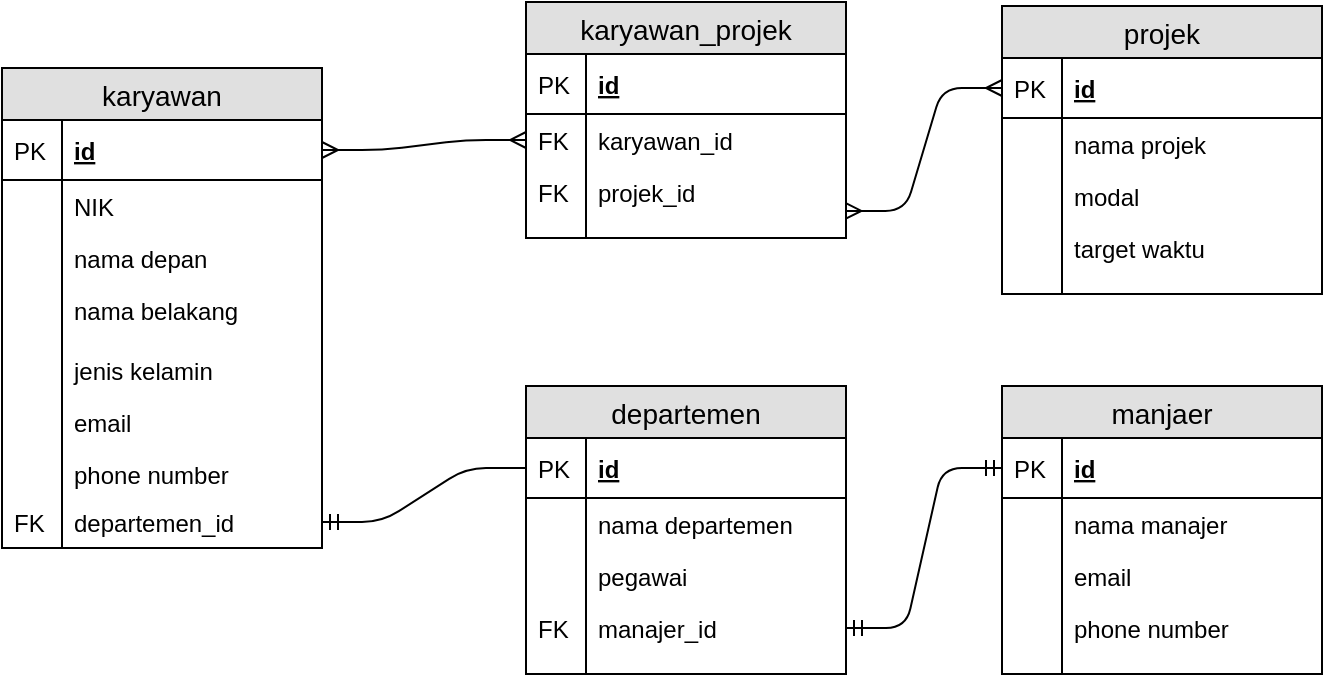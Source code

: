 <mxfile version="11.2.8" type="device" pages="1"><diagram id="Lec8CO3SvRisHmEH5rAs" name="Page-1"><mxGraphModel dx="1052" dy="604" grid="1" gridSize="10" guides="1" tooltips="1" connect="1" arrows="1" fold="1" page="1" pageScale="1" pageWidth="850" pageHeight="1100" math="0" shadow="0"><root><mxCell id="0"/><mxCell id="1" parent="0"/><mxCell id="PDpFyTaLLJsbM1c8n1ha-1" value="karyawan" style="swimlane;fontStyle=0;childLayout=stackLayout;horizontal=1;startSize=26;fillColor=#e0e0e0;horizontalStack=0;resizeParent=1;resizeParentMax=0;resizeLast=0;collapsible=1;marginBottom=0;swimlaneFillColor=#ffffff;align=center;fontSize=14;" vertex="1" parent="1"><mxGeometry x="90" y="128" width="160" height="240" as="geometry"><mxRectangle x="20" y="20" width="90" height="26" as="alternateBounds"/></mxGeometry></mxCell><mxCell id="PDpFyTaLLJsbM1c8n1ha-2" value="id" style="shape=partialRectangle;top=0;left=0;right=0;bottom=1;align=left;verticalAlign=middle;fillColor=none;spacingLeft=34;spacingRight=4;overflow=hidden;rotatable=0;points=[[0,0.5],[1,0.5]];portConstraint=eastwest;dropTarget=0;fontStyle=5;fontSize=12;" vertex="1" parent="PDpFyTaLLJsbM1c8n1ha-1"><mxGeometry y="26" width="160" height="30" as="geometry"/></mxCell><mxCell id="PDpFyTaLLJsbM1c8n1ha-3" value="PK" style="shape=partialRectangle;top=0;left=0;bottom=0;fillColor=none;align=left;verticalAlign=middle;spacingLeft=4;spacingRight=4;overflow=hidden;rotatable=0;points=[];portConstraint=eastwest;part=1;fontSize=12;" vertex="1" connectable="0" parent="PDpFyTaLLJsbM1c8n1ha-2"><mxGeometry width="30" height="30" as="geometry"/></mxCell><mxCell id="PDpFyTaLLJsbM1c8n1ha-4" value="NIK" style="shape=partialRectangle;top=0;left=0;right=0;bottom=0;align=left;verticalAlign=top;fillColor=none;spacingLeft=34;spacingRight=4;overflow=hidden;rotatable=0;points=[[0,0.5],[1,0.5]];portConstraint=eastwest;dropTarget=0;fontSize=12;" vertex="1" parent="PDpFyTaLLJsbM1c8n1ha-1"><mxGeometry y="56" width="160" height="26" as="geometry"/></mxCell><mxCell id="PDpFyTaLLJsbM1c8n1ha-5" value="" style="shape=partialRectangle;top=0;left=0;bottom=0;fillColor=none;align=left;verticalAlign=top;spacingLeft=4;spacingRight=4;overflow=hidden;rotatable=0;points=[];portConstraint=eastwest;part=1;fontSize=12;" vertex="1" connectable="0" parent="PDpFyTaLLJsbM1c8n1ha-4"><mxGeometry width="30" height="26" as="geometry"/></mxCell><mxCell id="PDpFyTaLLJsbM1c8n1ha-6" value="nama depan" style="shape=partialRectangle;top=0;left=0;right=0;bottom=0;align=left;verticalAlign=top;fillColor=none;spacingLeft=34;spacingRight=4;overflow=hidden;rotatable=0;points=[[0,0.5],[1,0.5]];portConstraint=eastwest;dropTarget=0;fontSize=12;" vertex="1" parent="PDpFyTaLLJsbM1c8n1ha-1"><mxGeometry y="82" width="160" height="26" as="geometry"/></mxCell><mxCell id="PDpFyTaLLJsbM1c8n1ha-7" value="" style="shape=partialRectangle;top=0;left=0;bottom=0;fillColor=none;align=left;verticalAlign=top;spacingLeft=4;spacingRight=4;overflow=hidden;rotatable=0;points=[];portConstraint=eastwest;part=1;fontSize=12;" vertex="1" connectable="0" parent="PDpFyTaLLJsbM1c8n1ha-6"><mxGeometry width="30" height="26" as="geometry"/></mxCell><mxCell id="PDpFyTaLLJsbM1c8n1ha-8" value="nama belakang" style="shape=partialRectangle;top=0;left=0;right=0;bottom=0;align=left;verticalAlign=top;fillColor=none;spacingLeft=34;spacingRight=4;overflow=hidden;rotatable=0;points=[[0,0.5],[1,0.5]];portConstraint=eastwest;dropTarget=0;fontSize=12;" vertex="1" parent="PDpFyTaLLJsbM1c8n1ha-1"><mxGeometry y="108" width="160" height="26" as="geometry"/></mxCell><mxCell id="PDpFyTaLLJsbM1c8n1ha-9" value="" style="shape=partialRectangle;top=0;left=0;bottom=0;fillColor=none;align=left;verticalAlign=top;spacingLeft=4;spacingRight=4;overflow=hidden;rotatable=0;points=[];portConstraint=eastwest;part=1;fontSize=12;" vertex="1" connectable="0" parent="PDpFyTaLLJsbM1c8n1ha-8"><mxGeometry width="30" height="26" as="geometry"/></mxCell><mxCell id="PDpFyTaLLJsbM1c8n1ha-10" value="" style="shape=partialRectangle;top=0;left=0;right=0;bottom=0;align=left;verticalAlign=top;fillColor=none;spacingLeft=34;spacingRight=4;overflow=hidden;rotatable=0;points=[[0,0.5],[1,0.5]];portConstraint=eastwest;dropTarget=0;fontSize=12;" vertex="1" parent="PDpFyTaLLJsbM1c8n1ha-1"><mxGeometry y="134" width="160" height="106" as="geometry"/></mxCell><mxCell id="PDpFyTaLLJsbM1c8n1ha-11" value="" style="shape=partialRectangle;top=0;left=0;bottom=0;fillColor=none;align=left;verticalAlign=top;spacingLeft=4;spacingRight=4;overflow=hidden;rotatable=0;points=[];portConstraint=eastwest;part=1;fontSize=12;" vertex="1" connectable="0" parent="PDpFyTaLLJsbM1c8n1ha-10"><mxGeometry width="30" height="106" as="geometry"/></mxCell><mxCell id="PDpFyTaLLJsbM1c8n1ha-22" value="jenis kelamin" style="shape=partialRectangle;top=0;left=0;right=0;bottom=0;align=left;verticalAlign=top;fillColor=none;spacingLeft=34;spacingRight=4;overflow=hidden;rotatable=0;points=[[0,0.5],[1,0.5]];portConstraint=eastwest;dropTarget=0;fontSize=12;" vertex="1" parent="1"><mxGeometry x="90" y="266" width="160" height="26" as="geometry"/></mxCell><mxCell id="PDpFyTaLLJsbM1c8n1ha-23" value="" style="shape=partialRectangle;top=0;left=0;bottom=0;fillColor=none;align=left;verticalAlign=top;spacingLeft=4;spacingRight=4;overflow=hidden;rotatable=0;points=[];portConstraint=eastwest;part=1;fontSize=12;" vertex="1" connectable="0" parent="PDpFyTaLLJsbM1c8n1ha-22"><mxGeometry width="30" height="26" as="geometry"/></mxCell><mxCell id="PDpFyTaLLJsbM1c8n1ha-24" value="email" style="shape=partialRectangle;top=0;left=0;right=0;bottom=0;align=left;verticalAlign=top;fillColor=none;spacingLeft=34;spacingRight=4;overflow=hidden;rotatable=0;points=[[0,0.5],[1,0.5]];portConstraint=eastwest;dropTarget=0;fontSize=12;" vertex="1" parent="1"><mxGeometry x="90" y="292" width="160" height="26" as="geometry"/></mxCell><mxCell id="PDpFyTaLLJsbM1c8n1ha-25" value="" style="shape=partialRectangle;top=0;left=0;bottom=0;fillColor=none;align=left;verticalAlign=top;spacingLeft=4;spacingRight=4;overflow=hidden;rotatable=0;points=[];portConstraint=eastwest;part=1;fontSize=12;" vertex="1" connectable="0" parent="PDpFyTaLLJsbM1c8n1ha-24"><mxGeometry width="30" height="26" as="geometry"/></mxCell><mxCell id="PDpFyTaLLJsbM1c8n1ha-26" value="phone number" style="shape=partialRectangle;top=0;left=0;right=0;bottom=0;align=left;verticalAlign=top;fillColor=none;spacingLeft=34;spacingRight=4;overflow=hidden;rotatable=0;points=[[0,0.5],[1,0.5]];portConstraint=eastwest;dropTarget=0;fontSize=12;" vertex="1" parent="1"><mxGeometry x="90" y="318" width="160" height="26" as="geometry"/></mxCell><mxCell id="PDpFyTaLLJsbM1c8n1ha-27" value="" style="shape=partialRectangle;top=0;left=0;bottom=0;fillColor=none;align=left;verticalAlign=top;spacingLeft=4;spacingRight=4;overflow=hidden;rotatable=0;points=[];portConstraint=eastwest;part=1;fontSize=12;" vertex="1" connectable="0" parent="PDpFyTaLLJsbM1c8n1ha-26"><mxGeometry width="30" height="26" as="geometry"/></mxCell><mxCell id="PDpFyTaLLJsbM1c8n1ha-36" value="departemen" style="swimlane;fontStyle=0;childLayout=stackLayout;horizontal=1;startSize=26;fillColor=#e0e0e0;horizontalStack=0;resizeParent=1;resizeParentMax=0;resizeLast=0;collapsible=1;marginBottom=0;swimlaneFillColor=#ffffff;align=center;fontSize=14;" vertex="1" parent="1"><mxGeometry x="352" y="287" width="160" height="144" as="geometry"/></mxCell><mxCell id="PDpFyTaLLJsbM1c8n1ha-37" value="id" style="shape=partialRectangle;top=0;left=0;right=0;bottom=1;align=left;verticalAlign=middle;fillColor=none;spacingLeft=34;spacingRight=4;overflow=hidden;rotatable=0;points=[[0,0.5],[1,0.5]];portConstraint=eastwest;dropTarget=0;fontStyle=5;fontSize=12;" vertex="1" parent="PDpFyTaLLJsbM1c8n1ha-36"><mxGeometry y="26" width="160" height="30" as="geometry"/></mxCell><mxCell id="PDpFyTaLLJsbM1c8n1ha-38" value="PK" style="shape=partialRectangle;top=0;left=0;bottom=0;fillColor=none;align=left;verticalAlign=middle;spacingLeft=4;spacingRight=4;overflow=hidden;rotatable=0;points=[];portConstraint=eastwest;part=1;fontSize=12;" vertex="1" connectable="0" parent="PDpFyTaLLJsbM1c8n1ha-37"><mxGeometry width="30" height="30" as="geometry"/></mxCell><mxCell id="PDpFyTaLLJsbM1c8n1ha-39" value="nama departemen" style="shape=partialRectangle;top=0;left=0;right=0;bottom=0;align=left;verticalAlign=top;fillColor=none;spacingLeft=34;spacingRight=4;overflow=hidden;rotatable=0;points=[[0,0.5],[1,0.5]];portConstraint=eastwest;dropTarget=0;fontSize=12;" vertex="1" parent="PDpFyTaLLJsbM1c8n1ha-36"><mxGeometry y="56" width="160" height="26" as="geometry"/></mxCell><mxCell id="PDpFyTaLLJsbM1c8n1ha-40" value="" style="shape=partialRectangle;top=0;left=0;bottom=0;fillColor=none;align=left;verticalAlign=top;spacingLeft=4;spacingRight=4;overflow=hidden;rotatable=0;points=[];portConstraint=eastwest;part=1;fontSize=12;" vertex="1" connectable="0" parent="PDpFyTaLLJsbM1c8n1ha-39"><mxGeometry width="30" height="26" as="geometry"/></mxCell><mxCell id="PDpFyTaLLJsbM1c8n1ha-41" value="pegawai" style="shape=partialRectangle;top=0;left=0;right=0;bottom=0;align=left;verticalAlign=top;fillColor=none;spacingLeft=34;spacingRight=4;overflow=hidden;rotatable=0;points=[[0,0.5],[1,0.5]];portConstraint=eastwest;dropTarget=0;fontSize=12;" vertex="1" parent="PDpFyTaLLJsbM1c8n1ha-36"><mxGeometry y="82" width="160" height="26" as="geometry"/></mxCell><mxCell id="PDpFyTaLLJsbM1c8n1ha-42" value="" style="shape=partialRectangle;top=0;left=0;bottom=0;fillColor=none;align=left;verticalAlign=top;spacingLeft=4;spacingRight=4;overflow=hidden;rotatable=0;points=[];portConstraint=eastwest;part=1;fontSize=12;" vertex="1" connectable="0" parent="PDpFyTaLLJsbM1c8n1ha-41"><mxGeometry width="30" height="26" as="geometry"/></mxCell><mxCell id="PDpFyTaLLJsbM1c8n1ha-43" value="manajer_id" style="shape=partialRectangle;top=0;left=0;right=0;bottom=0;align=left;verticalAlign=top;fillColor=none;spacingLeft=34;spacingRight=4;overflow=hidden;rotatable=0;points=[[0,0.5],[1,0.5]];portConstraint=eastwest;dropTarget=0;fontSize=12;" vertex="1" parent="PDpFyTaLLJsbM1c8n1ha-36"><mxGeometry y="108" width="160" height="26" as="geometry"/></mxCell><mxCell id="PDpFyTaLLJsbM1c8n1ha-44" value="FK" style="shape=partialRectangle;top=0;left=0;bottom=0;fillColor=none;align=left;verticalAlign=top;spacingLeft=4;spacingRight=4;overflow=hidden;rotatable=0;points=[];portConstraint=eastwest;part=1;fontSize=12;" vertex="1" connectable="0" parent="PDpFyTaLLJsbM1c8n1ha-43"><mxGeometry width="30" height="26" as="geometry"/></mxCell><mxCell id="PDpFyTaLLJsbM1c8n1ha-45" value="" style="shape=partialRectangle;top=0;left=0;right=0;bottom=0;align=left;verticalAlign=top;fillColor=none;spacingLeft=34;spacingRight=4;overflow=hidden;rotatable=0;points=[[0,0.5],[1,0.5]];portConstraint=eastwest;dropTarget=0;fontSize=12;" vertex="1" parent="PDpFyTaLLJsbM1c8n1ha-36"><mxGeometry y="134" width="160" height="10" as="geometry"/></mxCell><mxCell id="PDpFyTaLLJsbM1c8n1ha-46" value="" style="shape=partialRectangle;top=0;left=0;bottom=0;fillColor=none;align=left;verticalAlign=top;spacingLeft=4;spacingRight=4;overflow=hidden;rotatable=0;points=[];portConstraint=eastwest;part=1;fontSize=12;" vertex="1" connectable="0" parent="PDpFyTaLLJsbM1c8n1ha-45"><mxGeometry width="30" height="10" as="geometry"/></mxCell><mxCell id="PDpFyTaLLJsbM1c8n1ha-47" value="departemen_id" style="shape=partialRectangle;top=0;left=0;right=0;bottom=0;align=left;verticalAlign=top;fillColor=none;spacingLeft=34;spacingRight=4;overflow=hidden;rotatable=0;points=[[0,0.5],[1,0.5]];portConstraint=eastwest;dropTarget=0;fontSize=12;" vertex="1" parent="1"><mxGeometry x="90" y="342" width="160" height="26" as="geometry"/></mxCell><mxCell id="PDpFyTaLLJsbM1c8n1ha-48" value="FK" style="shape=partialRectangle;top=0;left=0;bottom=0;fillColor=none;align=left;verticalAlign=top;spacingLeft=4;spacingRight=4;overflow=hidden;rotatable=0;points=[];portConstraint=eastwest;part=1;fontSize=12;" vertex="1" connectable="0" parent="PDpFyTaLLJsbM1c8n1ha-47"><mxGeometry width="30" height="26" as="geometry"/></mxCell><mxCell id="PDpFyTaLLJsbM1c8n1ha-50" value="manjaer" style="swimlane;fontStyle=0;childLayout=stackLayout;horizontal=1;startSize=26;fillColor=#e0e0e0;horizontalStack=0;resizeParent=1;resizeParentMax=0;resizeLast=0;collapsible=1;marginBottom=0;swimlaneFillColor=#ffffff;align=center;fontSize=14;" vertex="1" parent="1"><mxGeometry x="590" y="287" width="160" height="144" as="geometry"/></mxCell><mxCell id="PDpFyTaLLJsbM1c8n1ha-51" value="id" style="shape=partialRectangle;top=0;left=0;right=0;bottom=1;align=left;verticalAlign=middle;fillColor=none;spacingLeft=34;spacingRight=4;overflow=hidden;rotatable=0;points=[[0,0.5],[1,0.5]];portConstraint=eastwest;dropTarget=0;fontStyle=5;fontSize=12;" vertex="1" parent="PDpFyTaLLJsbM1c8n1ha-50"><mxGeometry y="26" width="160" height="30" as="geometry"/></mxCell><mxCell id="PDpFyTaLLJsbM1c8n1ha-52" value="PK" style="shape=partialRectangle;top=0;left=0;bottom=0;fillColor=none;align=left;verticalAlign=middle;spacingLeft=4;spacingRight=4;overflow=hidden;rotatable=0;points=[];portConstraint=eastwest;part=1;fontSize=12;" vertex="1" connectable="0" parent="PDpFyTaLLJsbM1c8n1ha-51"><mxGeometry width="30" height="30" as="geometry"/></mxCell><mxCell id="PDpFyTaLLJsbM1c8n1ha-53" value="nama manajer" style="shape=partialRectangle;top=0;left=0;right=0;bottom=0;align=left;verticalAlign=top;fillColor=none;spacingLeft=34;spacingRight=4;overflow=hidden;rotatable=0;points=[[0,0.5],[1,0.5]];portConstraint=eastwest;dropTarget=0;fontSize=12;" vertex="1" parent="PDpFyTaLLJsbM1c8n1ha-50"><mxGeometry y="56" width="160" height="26" as="geometry"/></mxCell><mxCell id="PDpFyTaLLJsbM1c8n1ha-54" value="" style="shape=partialRectangle;top=0;left=0;bottom=0;fillColor=none;align=left;verticalAlign=top;spacingLeft=4;spacingRight=4;overflow=hidden;rotatable=0;points=[];portConstraint=eastwest;part=1;fontSize=12;" vertex="1" connectable="0" parent="PDpFyTaLLJsbM1c8n1ha-53"><mxGeometry width="30" height="26" as="geometry"/></mxCell><mxCell id="PDpFyTaLLJsbM1c8n1ha-55" value="email" style="shape=partialRectangle;top=0;left=0;right=0;bottom=0;align=left;verticalAlign=top;fillColor=none;spacingLeft=34;spacingRight=4;overflow=hidden;rotatable=0;points=[[0,0.5],[1,0.5]];portConstraint=eastwest;dropTarget=0;fontSize=12;" vertex="1" parent="PDpFyTaLLJsbM1c8n1ha-50"><mxGeometry y="82" width="160" height="26" as="geometry"/></mxCell><mxCell id="PDpFyTaLLJsbM1c8n1ha-56" value="" style="shape=partialRectangle;top=0;left=0;bottom=0;fillColor=none;align=left;verticalAlign=top;spacingLeft=4;spacingRight=4;overflow=hidden;rotatable=0;points=[];portConstraint=eastwest;part=1;fontSize=12;" vertex="1" connectable="0" parent="PDpFyTaLLJsbM1c8n1ha-55"><mxGeometry width="30" height="26" as="geometry"/></mxCell><mxCell id="PDpFyTaLLJsbM1c8n1ha-57" value="phone number" style="shape=partialRectangle;top=0;left=0;right=0;bottom=0;align=left;verticalAlign=top;fillColor=none;spacingLeft=34;spacingRight=4;overflow=hidden;rotatable=0;points=[[0,0.5],[1,0.5]];portConstraint=eastwest;dropTarget=0;fontSize=12;" vertex="1" parent="PDpFyTaLLJsbM1c8n1ha-50"><mxGeometry y="108" width="160" height="26" as="geometry"/></mxCell><mxCell id="PDpFyTaLLJsbM1c8n1ha-58" value="" style="shape=partialRectangle;top=0;left=0;bottom=0;fillColor=none;align=left;verticalAlign=top;spacingLeft=4;spacingRight=4;overflow=hidden;rotatable=0;points=[];portConstraint=eastwest;part=1;fontSize=12;" vertex="1" connectable="0" parent="PDpFyTaLLJsbM1c8n1ha-57"><mxGeometry width="30" height="26" as="geometry"/></mxCell><mxCell id="PDpFyTaLLJsbM1c8n1ha-59" value="" style="shape=partialRectangle;top=0;left=0;right=0;bottom=0;align=left;verticalAlign=top;fillColor=none;spacingLeft=34;spacingRight=4;overflow=hidden;rotatable=0;points=[[0,0.5],[1,0.5]];portConstraint=eastwest;dropTarget=0;fontSize=12;" vertex="1" parent="PDpFyTaLLJsbM1c8n1ha-50"><mxGeometry y="134" width="160" height="10" as="geometry"/></mxCell><mxCell id="PDpFyTaLLJsbM1c8n1ha-60" value="" style="shape=partialRectangle;top=0;left=0;bottom=0;fillColor=none;align=left;verticalAlign=top;spacingLeft=4;spacingRight=4;overflow=hidden;rotatable=0;points=[];portConstraint=eastwest;part=1;fontSize=12;" vertex="1" connectable="0" parent="PDpFyTaLLJsbM1c8n1ha-59"><mxGeometry width="30" height="10" as="geometry"/></mxCell><mxCell id="PDpFyTaLLJsbM1c8n1ha-61" value="projek" style="swimlane;fontStyle=0;childLayout=stackLayout;horizontal=1;startSize=26;fillColor=#e0e0e0;horizontalStack=0;resizeParent=1;resizeParentMax=0;resizeLast=0;collapsible=1;marginBottom=0;swimlaneFillColor=#ffffff;align=center;fontSize=14;" vertex="1" parent="1"><mxGeometry x="590" y="97" width="160" height="144" as="geometry"/></mxCell><mxCell id="PDpFyTaLLJsbM1c8n1ha-62" value="id" style="shape=partialRectangle;top=0;left=0;right=0;bottom=1;align=left;verticalAlign=middle;fillColor=none;spacingLeft=34;spacingRight=4;overflow=hidden;rotatable=0;points=[[0,0.5],[1,0.5]];portConstraint=eastwest;dropTarget=0;fontStyle=5;fontSize=12;" vertex="1" parent="PDpFyTaLLJsbM1c8n1ha-61"><mxGeometry y="26" width="160" height="30" as="geometry"/></mxCell><mxCell id="PDpFyTaLLJsbM1c8n1ha-63" value="PK" style="shape=partialRectangle;top=0;left=0;bottom=0;fillColor=none;align=left;verticalAlign=middle;spacingLeft=4;spacingRight=4;overflow=hidden;rotatable=0;points=[];portConstraint=eastwest;part=1;fontSize=12;" vertex="1" connectable="0" parent="PDpFyTaLLJsbM1c8n1ha-62"><mxGeometry width="30" height="30" as="geometry"/></mxCell><mxCell id="PDpFyTaLLJsbM1c8n1ha-64" value="nama projek" style="shape=partialRectangle;top=0;left=0;right=0;bottom=0;align=left;verticalAlign=top;fillColor=none;spacingLeft=34;spacingRight=4;overflow=hidden;rotatable=0;points=[[0,0.5],[1,0.5]];portConstraint=eastwest;dropTarget=0;fontSize=12;" vertex="1" parent="PDpFyTaLLJsbM1c8n1ha-61"><mxGeometry y="56" width="160" height="26" as="geometry"/></mxCell><mxCell id="PDpFyTaLLJsbM1c8n1ha-65" value="" style="shape=partialRectangle;top=0;left=0;bottom=0;fillColor=none;align=left;verticalAlign=top;spacingLeft=4;spacingRight=4;overflow=hidden;rotatable=0;points=[];portConstraint=eastwest;part=1;fontSize=12;" vertex="1" connectable="0" parent="PDpFyTaLLJsbM1c8n1ha-64"><mxGeometry width="30" height="26" as="geometry"/></mxCell><mxCell id="PDpFyTaLLJsbM1c8n1ha-66" value="modal" style="shape=partialRectangle;top=0;left=0;right=0;bottom=0;align=left;verticalAlign=top;fillColor=none;spacingLeft=34;spacingRight=4;overflow=hidden;rotatable=0;points=[[0,0.5],[1,0.5]];portConstraint=eastwest;dropTarget=0;fontSize=12;" vertex="1" parent="PDpFyTaLLJsbM1c8n1ha-61"><mxGeometry y="82" width="160" height="26" as="geometry"/></mxCell><mxCell id="PDpFyTaLLJsbM1c8n1ha-67" value="" style="shape=partialRectangle;top=0;left=0;bottom=0;fillColor=none;align=left;verticalAlign=top;spacingLeft=4;spacingRight=4;overflow=hidden;rotatable=0;points=[];portConstraint=eastwest;part=1;fontSize=12;" vertex="1" connectable="0" parent="PDpFyTaLLJsbM1c8n1ha-66"><mxGeometry width="30" height="26" as="geometry"/></mxCell><mxCell id="PDpFyTaLLJsbM1c8n1ha-68" value="target waktu" style="shape=partialRectangle;top=0;left=0;right=0;bottom=0;align=left;verticalAlign=top;fillColor=none;spacingLeft=34;spacingRight=4;overflow=hidden;rotatable=0;points=[[0,0.5],[1,0.5]];portConstraint=eastwest;dropTarget=0;fontSize=12;" vertex="1" parent="PDpFyTaLLJsbM1c8n1ha-61"><mxGeometry y="108" width="160" height="26" as="geometry"/></mxCell><mxCell id="PDpFyTaLLJsbM1c8n1ha-69" value="" style="shape=partialRectangle;top=0;left=0;bottom=0;fillColor=none;align=left;verticalAlign=top;spacingLeft=4;spacingRight=4;overflow=hidden;rotatable=0;points=[];portConstraint=eastwest;part=1;fontSize=12;" vertex="1" connectable="0" parent="PDpFyTaLLJsbM1c8n1ha-68"><mxGeometry width="30" height="26" as="geometry"/></mxCell><mxCell id="PDpFyTaLLJsbM1c8n1ha-70" value="" style="shape=partialRectangle;top=0;left=0;right=0;bottom=0;align=left;verticalAlign=top;fillColor=none;spacingLeft=34;spacingRight=4;overflow=hidden;rotatable=0;points=[[0,0.5],[1,0.5]];portConstraint=eastwest;dropTarget=0;fontSize=12;" vertex="1" parent="PDpFyTaLLJsbM1c8n1ha-61"><mxGeometry y="134" width="160" height="10" as="geometry"/></mxCell><mxCell id="PDpFyTaLLJsbM1c8n1ha-71" value="" style="shape=partialRectangle;top=0;left=0;bottom=0;fillColor=none;align=left;verticalAlign=top;spacingLeft=4;spacingRight=4;overflow=hidden;rotatable=0;points=[];portConstraint=eastwest;part=1;fontSize=12;" vertex="1" connectable="0" parent="PDpFyTaLLJsbM1c8n1ha-70"><mxGeometry width="30" height="10" as="geometry"/></mxCell><mxCell id="PDpFyTaLLJsbM1c8n1ha-72" value="karyawan_projek" style="swimlane;fontStyle=0;childLayout=stackLayout;horizontal=1;startSize=26;fillColor=#e0e0e0;horizontalStack=0;resizeParent=1;resizeParentMax=0;resizeLast=0;collapsible=1;marginBottom=0;swimlaneFillColor=#ffffff;align=center;fontSize=14;" vertex="1" parent="1"><mxGeometry x="352" y="95" width="160" height="118" as="geometry"/></mxCell><mxCell id="PDpFyTaLLJsbM1c8n1ha-73" value="id" style="shape=partialRectangle;top=0;left=0;right=0;bottom=1;align=left;verticalAlign=middle;fillColor=none;spacingLeft=34;spacingRight=4;overflow=hidden;rotatable=0;points=[[0,0.5],[1,0.5]];portConstraint=eastwest;dropTarget=0;fontStyle=5;fontSize=12;" vertex="1" parent="PDpFyTaLLJsbM1c8n1ha-72"><mxGeometry y="26" width="160" height="30" as="geometry"/></mxCell><mxCell id="PDpFyTaLLJsbM1c8n1ha-74" value="PK" style="shape=partialRectangle;top=0;left=0;bottom=0;fillColor=none;align=left;verticalAlign=middle;spacingLeft=4;spacingRight=4;overflow=hidden;rotatable=0;points=[];portConstraint=eastwest;part=1;fontSize=12;" vertex="1" connectable="0" parent="PDpFyTaLLJsbM1c8n1ha-73"><mxGeometry width="30" height="30" as="geometry"/></mxCell><mxCell id="PDpFyTaLLJsbM1c8n1ha-75" value="karyawan_id" style="shape=partialRectangle;top=0;left=0;right=0;bottom=0;align=left;verticalAlign=top;fillColor=none;spacingLeft=34;spacingRight=4;overflow=hidden;rotatable=0;points=[[0,0.5],[1,0.5]];portConstraint=eastwest;dropTarget=0;fontSize=12;" vertex="1" parent="PDpFyTaLLJsbM1c8n1ha-72"><mxGeometry y="56" width="160" height="26" as="geometry"/></mxCell><mxCell id="PDpFyTaLLJsbM1c8n1ha-76" value="FK" style="shape=partialRectangle;top=0;left=0;bottom=0;fillColor=none;align=left;verticalAlign=top;spacingLeft=4;spacingRight=4;overflow=hidden;rotatable=0;points=[];portConstraint=eastwest;part=1;fontSize=12;" vertex="1" connectable="0" parent="PDpFyTaLLJsbM1c8n1ha-75"><mxGeometry width="30" height="26" as="geometry"/></mxCell><mxCell id="PDpFyTaLLJsbM1c8n1ha-77" value="projek_id" style="shape=partialRectangle;top=0;left=0;right=0;bottom=0;align=left;verticalAlign=top;fillColor=none;spacingLeft=34;spacingRight=4;overflow=hidden;rotatable=0;points=[[0,0.5],[1,0.5]];portConstraint=eastwest;dropTarget=0;fontSize=12;" vertex="1" parent="PDpFyTaLLJsbM1c8n1ha-72"><mxGeometry y="82" width="160" height="26" as="geometry"/></mxCell><mxCell id="PDpFyTaLLJsbM1c8n1ha-78" value="FK" style="shape=partialRectangle;top=0;left=0;bottom=0;fillColor=none;align=left;verticalAlign=top;spacingLeft=4;spacingRight=4;overflow=hidden;rotatable=0;points=[];portConstraint=eastwest;part=1;fontSize=12;" vertex="1" connectable="0" parent="PDpFyTaLLJsbM1c8n1ha-77"><mxGeometry width="30" height="26" as="geometry"/></mxCell><mxCell id="PDpFyTaLLJsbM1c8n1ha-81" value="" style="shape=partialRectangle;top=0;left=0;right=0;bottom=0;align=left;verticalAlign=top;fillColor=none;spacingLeft=34;spacingRight=4;overflow=hidden;rotatable=0;points=[[0,0.5],[1,0.5]];portConstraint=eastwest;dropTarget=0;fontSize=12;" vertex="1" parent="PDpFyTaLLJsbM1c8n1ha-72"><mxGeometry y="108" width="160" height="10" as="geometry"/></mxCell><mxCell id="PDpFyTaLLJsbM1c8n1ha-82" value="" style="shape=partialRectangle;top=0;left=0;bottom=0;fillColor=none;align=left;verticalAlign=top;spacingLeft=4;spacingRight=4;overflow=hidden;rotatable=0;points=[];portConstraint=eastwest;part=1;fontSize=12;" vertex="1" connectable="0" parent="PDpFyTaLLJsbM1c8n1ha-81"><mxGeometry width="30" height="10" as="geometry"/></mxCell><mxCell id="PDpFyTaLLJsbM1c8n1ha-85" value="" style="edgeStyle=entityRelationEdgeStyle;fontSize=12;html=1;endArrow=ERmandOne;startArrow=ERmandOne;entryX=0;entryY=0.5;entryDx=0;entryDy=0;exitX=1;exitY=0.5;exitDx=0;exitDy=0;exitPerimeter=0;" edge="1" parent="1" source="PDpFyTaLLJsbM1c8n1ha-43" target="PDpFyTaLLJsbM1c8n1ha-51"><mxGeometry width="100" height="100" relative="1" as="geometry"><mxPoint x="437" y="301.5" as="sourcePoint"/><mxPoint x="537" y="201.5" as="targetPoint"/></mxGeometry></mxCell><mxCell id="PDpFyTaLLJsbM1c8n1ha-87" value="" style="edgeStyle=entityRelationEdgeStyle;fontSize=12;html=1;endArrow=none;strokeColor=#000000;startArrow=ERmandOne;startFill=0;endFill=0;entryX=0;entryY=0.5;entryDx=0;entryDy=0;exitX=1;exitY=0.5;exitDx=0;exitDy=0;" edge="1" parent="1" source="PDpFyTaLLJsbM1c8n1ha-47" target="PDpFyTaLLJsbM1c8n1ha-37"><mxGeometry width="100" height="100" relative="1" as="geometry"><mxPoint x="270" y="284" as="sourcePoint"/><mxPoint x="350" y="344" as="targetPoint"/></mxGeometry></mxCell><mxCell id="PDpFyTaLLJsbM1c8n1ha-90" value="" style="edgeStyle=entityRelationEdgeStyle;fontSize=12;html=1;endArrow=ERmany;startArrow=ERmany;strokeColor=#000000;entryX=0;entryY=0.5;entryDx=0;entryDy=0;exitX=1;exitY=0.5;exitDx=0;exitDy=0;" edge="1" parent="1" source="PDpFyTaLLJsbM1c8n1ha-2" target="PDpFyTaLLJsbM1c8n1ha-75"><mxGeometry width="100" height="100" relative="1" as="geometry"><mxPoint x="90" y="670" as="sourcePoint"/><mxPoint x="190" y="570" as="targetPoint"/></mxGeometry></mxCell><mxCell id="PDpFyTaLLJsbM1c8n1ha-91" value="" style="edgeStyle=entityRelationEdgeStyle;fontSize=12;html=1;endArrow=ERmany;startArrow=ERmany;strokeColor=#000000;entryX=0;entryY=0.5;entryDx=0;entryDy=0;exitX=0.998;exitY=0.865;exitDx=0;exitDy=0;exitPerimeter=0;" edge="1" parent="1" source="PDpFyTaLLJsbM1c8n1ha-77" target="PDpFyTaLLJsbM1c8n1ha-62"><mxGeometry width="100" height="100" relative="1" as="geometry"><mxPoint x="480" y="231" as="sourcePoint"/><mxPoint x="580" y="131" as="targetPoint"/></mxGeometry></mxCell></root></mxGraphModel></diagram></mxfile>